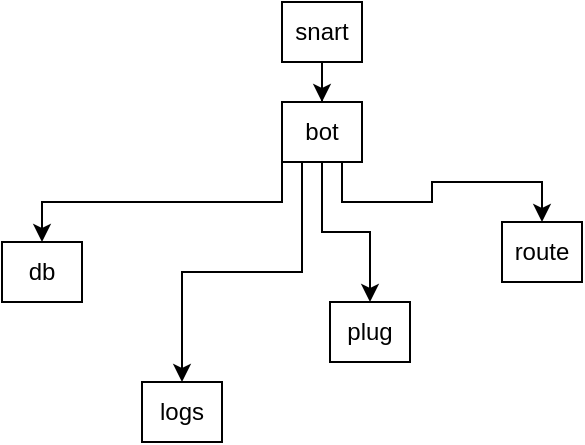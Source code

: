 <mxfile version="13.7.5" type="github">
  <diagram id="C5RBs43oDa-KdzZeNtuy" name="Page-1">
    <mxGraphModel dx="754" dy="453" grid="1" gridSize="10" guides="1" tooltips="1" connect="1" arrows="1" fold="1" page="1" pageScale="1" pageWidth="827" pageHeight="1169" math="0" shadow="0">
      <root>
        <mxCell id="WIyWlLk6GJQsqaUBKTNV-0" />
        <mxCell id="WIyWlLk6GJQsqaUBKTNV-1" parent="WIyWlLk6GJQsqaUBKTNV-0" />
        <mxCell id="lfQaZk7odAAzmyczp7W8-2" value="" style="edgeStyle=orthogonalEdgeStyle;rounded=0;orthogonalLoop=1;jettySize=auto;html=1;" parent="WIyWlLk6GJQsqaUBKTNV-1" source="lfQaZk7odAAzmyczp7W8-0" target="lfQaZk7odAAzmyczp7W8-1" edge="1">
          <mxGeometry relative="1" as="geometry" />
        </mxCell>
        <mxCell id="lfQaZk7odAAzmyczp7W8-0" value="&lt;div&gt;snart&lt;/div&gt;" style="rounded=0;whiteSpace=wrap;html=1;glass=0;" parent="WIyWlLk6GJQsqaUBKTNV-1" vertex="1">
          <mxGeometry x="350" y="240" width="40" height="30" as="geometry" />
        </mxCell>
        <mxCell id="lfQaZk7odAAzmyczp7W8-5" style="edgeStyle=orthogonalEdgeStyle;rounded=0;orthogonalLoop=1;jettySize=auto;html=1;exitX=0;exitY=1;exitDx=0;exitDy=0;entryX=0.5;entryY=0;entryDx=0;entryDy=0;" parent="WIyWlLk6GJQsqaUBKTNV-1" source="lfQaZk7odAAzmyczp7W8-1" target="lfQaZk7odAAzmyczp7W8-3" edge="1">
          <mxGeometry relative="1" as="geometry" />
        </mxCell>
        <mxCell id="lfQaZk7odAAzmyczp7W8-7" style="edgeStyle=orthogonalEdgeStyle;rounded=0;orthogonalLoop=1;jettySize=auto;html=1;exitX=0.25;exitY=1;exitDx=0;exitDy=0;entryX=0.5;entryY=0;entryDx=0;entryDy=0;" parent="WIyWlLk6GJQsqaUBKTNV-1" source="lfQaZk7odAAzmyczp7W8-1" target="lfQaZk7odAAzmyczp7W8-6" edge="1">
          <mxGeometry relative="1" as="geometry" />
        </mxCell>
        <mxCell id="lfQaZk7odAAzmyczp7W8-10" style="edgeStyle=orthogonalEdgeStyle;rounded=0;orthogonalLoop=1;jettySize=auto;html=1;exitX=0.5;exitY=1;exitDx=0;exitDy=0;entryX=0.5;entryY=0;entryDx=0;entryDy=0;" parent="WIyWlLk6GJQsqaUBKTNV-1" source="lfQaZk7odAAzmyczp7W8-1" target="lfQaZk7odAAzmyczp7W8-8" edge="1">
          <mxGeometry relative="1" as="geometry" />
        </mxCell>
        <mxCell id="lfQaZk7odAAzmyczp7W8-13" style="edgeStyle=orthogonalEdgeStyle;rounded=0;orthogonalLoop=1;jettySize=auto;html=1;exitX=0.75;exitY=1;exitDx=0;exitDy=0;entryX=0.5;entryY=0;entryDx=0;entryDy=0;" parent="WIyWlLk6GJQsqaUBKTNV-1" source="lfQaZk7odAAzmyczp7W8-1" target="lfQaZk7odAAzmyczp7W8-12" edge="1">
          <mxGeometry relative="1" as="geometry" />
        </mxCell>
        <mxCell id="lfQaZk7odAAzmyczp7W8-1" value="bot" style="rounded=0;whiteSpace=wrap;html=1;" parent="WIyWlLk6GJQsqaUBKTNV-1" vertex="1">
          <mxGeometry x="350" y="290" width="40" height="30" as="geometry" />
        </mxCell>
        <mxCell id="lfQaZk7odAAzmyczp7W8-3" value="&lt;div&gt;db&lt;/div&gt;" style="rounded=0;whiteSpace=wrap;html=1;" parent="WIyWlLk6GJQsqaUBKTNV-1" vertex="1">
          <mxGeometry x="210" y="360" width="40" height="30" as="geometry" />
        </mxCell>
        <mxCell id="lfQaZk7odAAzmyczp7W8-6" value="&lt;div&gt;logs&lt;/div&gt;" style="whiteSpace=wrap;html=1;" parent="WIyWlLk6GJQsqaUBKTNV-1" vertex="1">
          <mxGeometry x="280" y="430" width="40" height="30" as="geometry" />
        </mxCell>
        <mxCell id="lfQaZk7odAAzmyczp7W8-8" value="plug" style="whiteSpace=wrap;html=1;rounded=0;glass=0;" parent="WIyWlLk6GJQsqaUBKTNV-1" vertex="1">
          <mxGeometry x="374" y="390" width="40" height="30" as="geometry" />
        </mxCell>
        <mxCell id="lfQaZk7odAAzmyczp7W8-12" value="route" style="whiteSpace=wrap;html=1;rounded=0;glass=0;" parent="WIyWlLk6GJQsqaUBKTNV-1" vertex="1">
          <mxGeometry x="460" y="350" width="40" height="30" as="geometry" />
        </mxCell>
      </root>
    </mxGraphModel>
  </diagram>
</mxfile>
